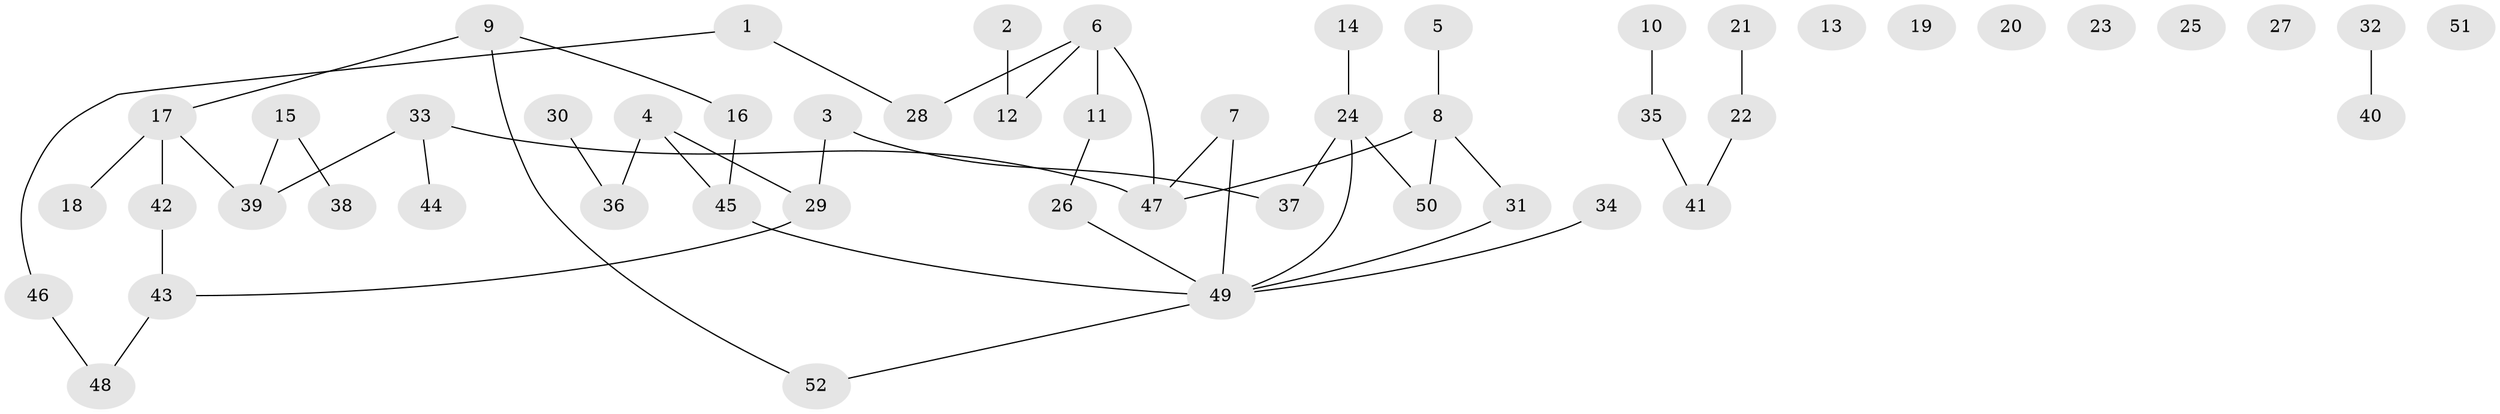 // Generated by graph-tools (version 1.1) at 2025/49/03/09/25 03:49:14]
// undirected, 52 vertices, 50 edges
graph export_dot {
graph [start="1"]
  node [color=gray90,style=filled];
  1;
  2;
  3;
  4;
  5;
  6;
  7;
  8;
  9;
  10;
  11;
  12;
  13;
  14;
  15;
  16;
  17;
  18;
  19;
  20;
  21;
  22;
  23;
  24;
  25;
  26;
  27;
  28;
  29;
  30;
  31;
  32;
  33;
  34;
  35;
  36;
  37;
  38;
  39;
  40;
  41;
  42;
  43;
  44;
  45;
  46;
  47;
  48;
  49;
  50;
  51;
  52;
  1 -- 28;
  1 -- 46;
  2 -- 12;
  3 -- 29;
  3 -- 37;
  4 -- 29;
  4 -- 36;
  4 -- 45;
  5 -- 8;
  6 -- 11;
  6 -- 12;
  6 -- 28;
  6 -- 47;
  7 -- 47;
  7 -- 49;
  8 -- 31;
  8 -- 47;
  8 -- 50;
  9 -- 16;
  9 -- 17;
  9 -- 52;
  10 -- 35;
  11 -- 26;
  14 -- 24;
  15 -- 38;
  15 -- 39;
  16 -- 45;
  17 -- 18;
  17 -- 39;
  17 -- 42;
  21 -- 22;
  22 -- 41;
  24 -- 37;
  24 -- 49;
  24 -- 50;
  26 -- 49;
  29 -- 43;
  30 -- 36;
  31 -- 49;
  32 -- 40;
  33 -- 39;
  33 -- 44;
  33 -- 47;
  34 -- 49;
  35 -- 41;
  42 -- 43;
  43 -- 48;
  45 -- 49;
  46 -- 48;
  49 -- 52;
}
